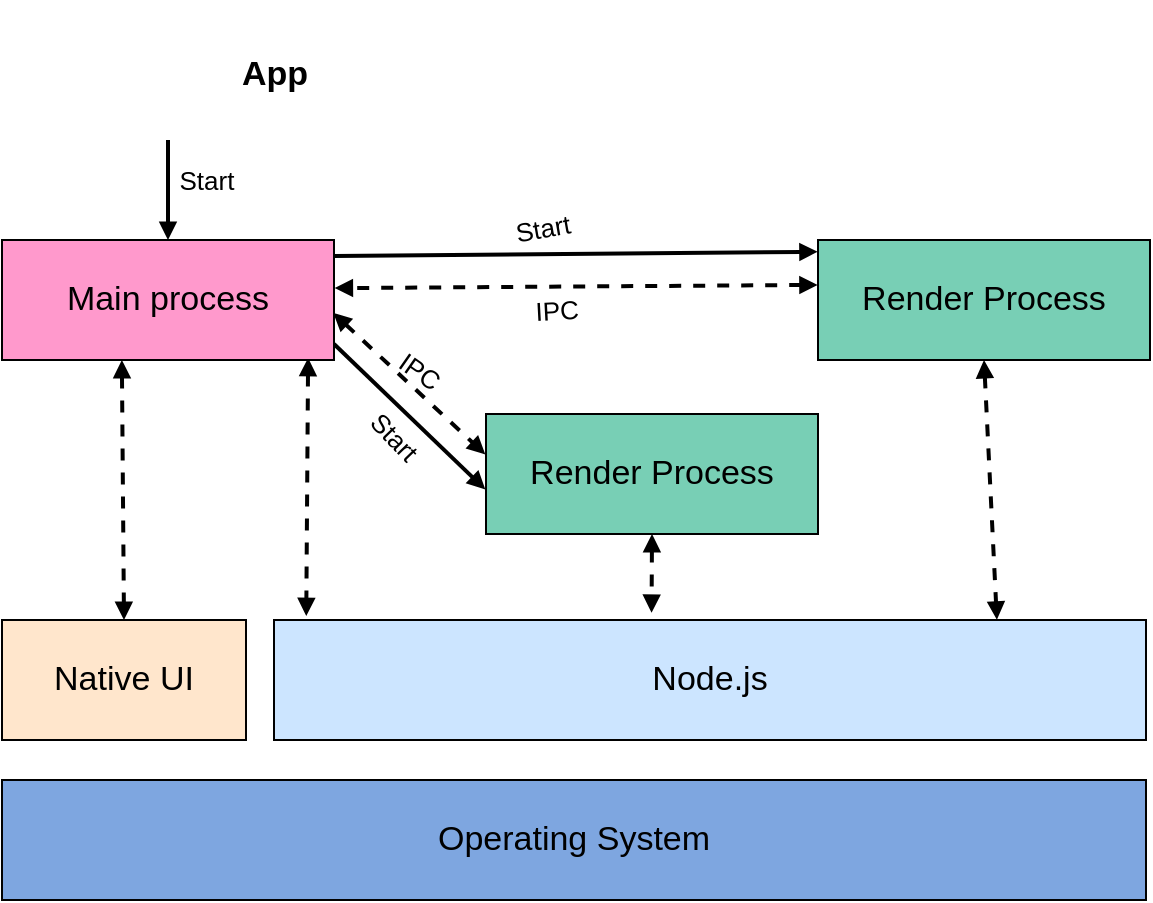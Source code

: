 <mxfile version="13.0.3" type="device"><diagram id="C5RBs43oDa-KdzZeNtuy" name="Page-1"><mxGraphModel dx="788" dy="538" grid="1" gridSize="10" guides="1" tooltips="1" connect="1" arrows="1" fold="1" page="1" pageScale="1" pageWidth="827" pageHeight="1169" math="0" shadow="0"><root><mxCell id="WIyWlLk6GJQsqaUBKTNV-0"/><mxCell id="WIyWlLk6GJQsqaUBKTNV-1" parent="WIyWlLk6GJQsqaUBKTNV-0"/><mxCell id="zG5jZck0kzGEG-HrmG5w-12" style="edgeStyle=none;orthogonalLoop=1;jettySize=auto;html=1;exitX=0.5;exitY=1;exitDx=0;exitDy=0;entryX=0.5;entryY=0;entryDx=0;entryDy=0;startArrow=none;startFill=0;startSize=4;endArrow=block;endFill=1;endSize=4;strokeWidth=2;fontSize=13;" edge="1" parent="WIyWlLk6GJQsqaUBKTNV-1" source="zG5jZck0kzGEG-HrmG5w-1" target="zG5jZck0kzGEG-HrmG5w-3"><mxGeometry relative="1" as="geometry"/></mxCell><mxCell id="zG5jZck0kzGEG-HrmG5w-13" value="&lt;font style=&quot;font-size: 13px;&quot;&gt;Start&lt;/font&gt;" style="edgeLabel;html=1;align=center;verticalAlign=middle;resizable=0;points=[];fontSize=13;rotation=0;labelBackgroundColor=none;fontStyle=0" vertex="1" connectable="0" parent="zG5jZck0kzGEG-HrmG5w-12"><mxGeometry x="0.363" y="2" relative="1" as="geometry"><mxPoint x="17" y="-14.29" as="offset"/></mxGeometry></mxCell><mxCell id="zG5jZck0kzGEG-HrmG5w-1" value="App" style="shape=image;verticalLabelPosition=middle;labelBackgroundColor=none;verticalAlign=middle;aspect=fixed;imageAspect=0;image=https://upload.wikimedia.org/wikipedia/commons/9/91/Electron_Software_Framework_Logo.svg;fontStyle=1;fontSize=17;labelPosition=right;align=left;" vertex="1" parent="WIyWlLk6GJQsqaUBKTNV-1"><mxGeometry x="171" y="360" width="70" height="70" as="geometry"/></mxCell><mxCell id="zG5jZck0kzGEG-HrmG5w-8" style="edgeStyle=none;orthogonalLoop=1;jettySize=auto;html=1;exitX=1.002;exitY=0.133;exitDx=0;exitDy=0;entryX=-0.001;entryY=0.098;entryDx=0;entryDy=0;startArrow=none;startFill=0;startSize=4;endArrow=block;endFill=1;endSize=4;strokeWidth=2;exitPerimeter=0;entryPerimeter=0;" edge="1" parent="WIyWlLk6GJQsqaUBKTNV-1" source="zG5jZck0kzGEG-HrmG5w-3" target="zG5jZck0kzGEG-HrmG5w-5"><mxGeometry relative="1" as="geometry"/></mxCell><mxCell id="zG5jZck0kzGEG-HrmG5w-29" value="&lt;font&gt;&lt;font style=&quot;font-size: 13px&quot;&gt;Start&lt;/font&gt;&lt;br&gt;&lt;/font&gt;" style="edgeLabel;html=1;align=center;verticalAlign=middle;resizable=0;points=[];fontSize=17;rotation=-10;labelBackgroundColor=none;" vertex="1" connectable="0" parent="zG5jZck0kzGEG-HrmG5w-8"><mxGeometry x="-0.241" y="3" relative="1" as="geometry"><mxPoint x="12.22" y="-10.61" as="offset"/></mxGeometry></mxCell><mxCell id="zG5jZck0kzGEG-HrmG5w-17" style="edgeStyle=none;orthogonalLoop=1;jettySize=auto;html=1;exitX=0.361;exitY=1;exitDx=0;exitDy=0;entryX=0.5;entryY=0;entryDx=0;entryDy=0;startArrow=block;startFill=1;startSize=4;endArrow=block;endFill=1;endSize=4;strokeWidth=2;fontSize=11;exitPerimeter=0;dashed=1;" edge="1" parent="WIyWlLk6GJQsqaUBKTNV-1" source="zG5jZck0kzGEG-HrmG5w-3" target="zG5jZck0kzGEG-HrmG5w-14"><mxGeometry relative="1" as="geometry"/></mxCell><mxCell id="zG5jZck0kzGEG-HrmG5w-19" style="edgeStyle=none;orthogonalLoop=1;jettySize=auto;html=1;exitX=0.922;exitY=0.983;exitDx=0;exitDy=0;entryX=0.037;entryY=-0.033;entryDx=0;entryDy=0;entryPerimeter=0;startArrow=block;startFill=1;startSize=4;endArrow=block;endFill=1;endSize=4;strokeWidth=2;fontSize=11;exitPerimeter=0;dashed=1;" edge="1" parent="WIyWlLk6GJQsqaUBKTNV-1" source="zG5jZck0kzGEG-HrmG5w-3" target="zG5jZck0kzGEG-HrmG5w-18"><mxGeometry relative="1" as="geometry"/></mxCell><mxCell id="zG5jZck0kzGEG-HrmG5w-21" style="edgeStyle=none;orthogonalLoop=1;jettySize=auto;html=1;exitX=1;exitY=0.867;exitDx=0;exitDy=0;entryX=-0.002;entryY=0.629;entryDx=0;entryDy=0;startArrow=none;startFill=0;startSize=4;endArrow=block;endFill=1;endSize=4;strokeWidth=2;fontSize=17;exitPerimeter=0;entryPerimeter=0;" edge="1" parent="WIyWlLk6GJQsqaUBKTNV-1" source="zG5jZck0kzGEG-HrmG5w-3" target="zG5jZck0kzGEG-HrmG5w-4"><mxGeometry relative="1" as="geometry"/></mxCell><mxCell id="zG5jZck0kzGEG-HrmG5w-22" value="&lt;font style=&quot;font-size: 13px&quot;&gt;Start&lt;/font&gt;" style="edgeLabel;html=1;align=center;verticalAlign=middle;resizable=0;points=[];fontSize=17;rotation=46;labelBackgroundColor=none;" vertex="1" connectable="0" parent="zG5jZck0kzGEG-HrmG5w-21"><mxGeometry x="0.218" relative="1" as="geometry"><mxPoint x="-16.15" y="1.43" as="offset"/></mxGeometry></mxCell><mxCell id="zG5jZck0kzGEG-HrmG5w-23" style="edgeStyle=none;orthogonalLoop=1;jettySize=auto;html=1;exitX=0.998;exitY=0.608;exitDx=0;exitDy=0;entryX=-0.002;entryY=0.337;entryDx=0;entryDy=0;startArrow=block;startFill=1;startSize=4;endArrow=block;endFill=1;endSize=4;strokeWidth=2;fontSize=11;exitPerimeter=0;dashed=1;entryPerimeter=0;" edge="1" parent="WIyWlLk6GJQsqaUBKTNV-1" source="zG5jZck0kzGEG-HrmG5w-3" target="zG5jZck0kzGEG-HrmG5w-4"><mxGeometry relative="1" as="geometry"/></mxCell><mxCell id="zG5jZck0kzGEG-HrmG5w-32" value="IPC" style="edgeLabel;html=1;align=center;verticalAlign=middle;resizable=0;points=[];fontSize=13;rotation=35;labelBackgroundColor=none;" vertex="1" connectable="0" parent="zG5jZck0kzGEG-HrmG5w-23"><mxGeometry x="0.029" y="-2" relative="1" as="geometry"><mxPoint x="5" y="-10" as="offset"/></mxGeometry></mxCell><mxCell id="zG5jZck0kzGEG-HrmG5w-3" value="&lt;span style=&quot;font-size: 17px&quot;&gt;Main process&lt;br&gt;&lt;/span&gt;" style="whiteSpace=wrap;html=1;strokeWidth=1;fillColor=#FF99CC;shadow=0;" vertex="1" parent="WIyWlLk6GJQsqaUBKTNV-1"><mxGeometry x="123" y="480" width="166" height="60" as="geometry"/></mxCell><mxCell id="zG5jZck0kzGEG-HrmG5w-26" style="edgeStyle=none;orthogonalLoop=1;jettySize=auto;html=1;exitX=0.5;exitY=1;exitDx=0;exitDy=0;entryX=0.433;entryY=-0.06;entryDx=0;entryDy=0;entryPerimeter=0;startArrow=block;startFill=1;startSize=4;endArrow=block;endFill=1;endSize=4;strokeWidth=2;fontSize=11;dashed=1;" edge="1" parent="WIyWlLk6GJQsqaUBKTNV-1" source="zG5jZck0kzGEG-HrmG5w-4" target="zG5jZck0kzGEG-HrmG5w-18"><mxGeometry relative="1" as="geometry"/></mxCell><mxCell id="zG5jZck0kzGEG-HrmG5w-4" value="&lt;span style=&quot;font-size: 17px&quot;&gt;Render Process&lt;br&gt;&lt;/span&gt;" style="whiteSpace=wrap;html=1;strokeWidth=1;fillColor=#78CFB5;shadow=0;" vertex="1" parent="WIyWlLk6GJQsqaUBKTNV-1"><mxGeometry x="365" y="567" width="166" height="60" as="geometry"/></mxCell><mxCell id="zG5jZck0kzGEG-HrmG5w-7" style="edgeStyle=none;orthogonalLoop=1;jettySize=auto;html=1;entryX=1.002;entryY=0.401;entryDx=0;entryDy=0;dashed=1;startArrow=block;startFill=1;startSize=4;endArrow=block;endFill=1;endSize=4;strokeWidth=2;entryPerimeter=0;exitX=-0.001;exitY=0.374;exitDx=0;exitDy=0;exitPerimeter=0;" edge="1" parent="WIyWlLk6GJQsqaUBKTNV-1" source="zG5jZck0kzGEG-HrmG5w-5" target="zG5jZck0kzGEG-HrmG5w-3"><mxGeometry relative="1" as="geometry"><mxPoint x="537" y="480" as="sourcePoint"/></mxGeometry></mxCell><mxCell id="zG5jZck0kzGEG-HrmG5w-31" value="IPC" style="edgeLabel;html=1;align=center;verticalAlign=middle;resizable=0;points=[];fontSize=13;rotation=-3;labelBackgroundColor=none;" vertex="1" connectable="0" parent="zG5jZck0kzGEG-HrmG5w-7"><mxGeometry x="0.087" y="2" relative="1" as="geometry"><mxPoint y="9" as="offset"/></mxGeometry></mxCell><mxCell id="zG5jZck0kzGEG-HrmG5w-27" style="edgeStyle=none;orthogonalLoop=1;jettySize=auto;html=1;exitX=0.5;exitY=1;exitDx=0;exitDy=0;startArrow=block;startFill=1;startSize=4;endArrow=block;endFill=1;endSize=4;strokeWidth=2;fontSize=11;entryX=0.829;entryY=-0.002;entryDx=0;entryDy=0;entryPerimeter=0;dashed=1;" edge="1" parent="WIyWlLk6GJQsqaUBKTNV-1" source="zG5jZck0kzGEG-HrmG5w-5" target="zG5jZck0kzGEG-HrmG5w-18"><mxGeometry relative="1" as="geometry"><mxPoint x="620" y="630" as="targetPoint"/></mxGeometry></mxCell><mxCell id="zG5jZck0kzGEG-HrmG5w-5" value="&lt;span style=&quot;font-size: 17px&quot;&gt;Render Process&lt;br&gt;&lt;/span&gt;" style="whiteSpace=wrap;html=1;strokeWidth=1;fillColor=#78CFB5;shadow=0;" vertex="1" parent="WIyWlLk6GJQsqaUBKTNV-1"><mxGeometry x="531" y="480" width="166" height="60" as="geometry"/></mxCell><mxCell id="zG5jZck0kzGEG-HrmG5w-14" value="&lt;span style=&quot;font-size: 17px&quot;&gt;Native UI&lt;br&gt;&lt;/span&gt;" style="whiteSpace=wrap;html=1;strokeWidth=1;shadow=0;fillColor=#FFE6CC;" vertex="1" parent="WIyWlLk6GJQsqaUBKTNV-1"><mxGeometry x="123" y="670" width="122" height="60" as="geometry"/></mxCell><mxCell id="zG5jZck0kzGEG-HrmG5w-18" value="&lt;span style=&quot;font-size: 17px&quot;&gt;Node.js&lt;br&gt;&lt;/span&gt;" style="whiteSpace=wrap;html=1;strokeWidth=1;shadow=0;fillColor=#CCE5FF;" vertex="1" parent="WIyWlLk6GJQsqaUBKTNV-1"><mxGeometry x="259" y="670" width="436" height="60" as="geometry"/></mxCell><mxCell id="zG5jZck0kzGEG-HrmG5w-20" value="&lt;span style=&quot;font-size: 17px&quot;&gt;Operating System&lt;br&gt;&lt;/span&gt;" style="whiteSpace=wrap;html=1;strokeWidth=1;shadow=0;fillColor=#7EA6E0;" vertex="1" parent="WIyWlLk6GJQsqaUBKTNV-1"><mxGeometry x="123" y="750" width="572" height="60" as="geometry"/></mxCell></root></mxGraphModel></diagram></mxfile>